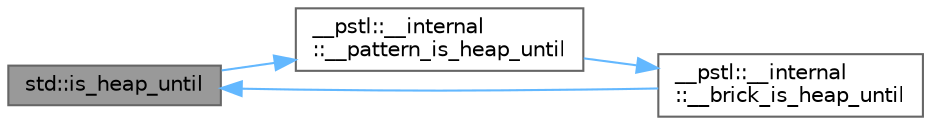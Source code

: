 digraph "std::is_heap_until"
{
 // LATEX_PDF_SIZE
  bgcolor="transparent";
  edge [fontname=Helvetica,fontsize=10,labelfontname=Helvetica,labelfontsize=10];
  node [fontname=Helvetica,fontsize=10,shape=box,height=0.2,width=0.4];
  rankdir="LR";
  Node1 [id="Node000001",label="std::is_heap_until",height=0.2,width=0.4,color="gray40", fillcolor="grey60", style="filled", fontcolor="black",tooltip=" "];
  Node1 -> Node2 [id="edge4_Node000001_Node000002",color="steelblue1",style="solid",tooltip=" "];
  Node2 [id="Node000002",label="__pstl::__internal\l::__pattern_is_heap_until",height=0.2,width=0.4,color="grey40", fillcolor="white", style="filled",URL="$namespace____pstl_1_1____internal.html#a0fe7d90d58490eee0f9aa2f92a0a48e1",tooltip=" "];
  Node2 -> Node3 [id="edge5_Node000002_Node000003",color="steelblue1",style="solid",tooltip=" "];
  Node3 [id="Node000003",label="__pstl::__internal\l::__brick_is_heap_until",height=0.2,width=0.4,color="grey40", fillcolor="white", style="filled",URL="$namespace____pstl_1_1____internal.html#a25a06be9bdcfa0b99e3c30baf1a739a0",tooltip=" "];
  Node3 -> Node1 [id="edge6_Node000003_Node000001",color="steelblue1",style="solid",tooltip=" "];
}
